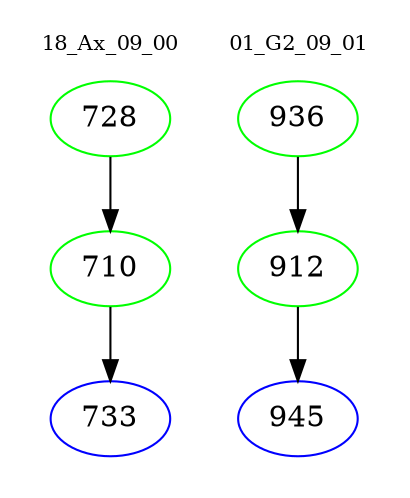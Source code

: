 digraph{
subgraph cluster_0 {
color = white
label = "18_Ax_09_00";
fontsize=10;
T0_728 [label="728", color="green"]
T0_728 -> T0_710 [color="black"]
T0_710 [label="710", color="green"]
T0_710 -> T0_733 [color="black"]
T0_733 [label="733", color="blue"]
}
subgraph cluster_1 {
color = white
label = "01_G2_09_01";
fontsize=10;
T1_936 [label="936", color="green"]
T1_936 -> T1_912 [color="black"]
T1_912 [label="912", color="green"]
T1_912 -> T1_945 [color="black"]
T1_945 [label="945", color="blue"]
}
}
